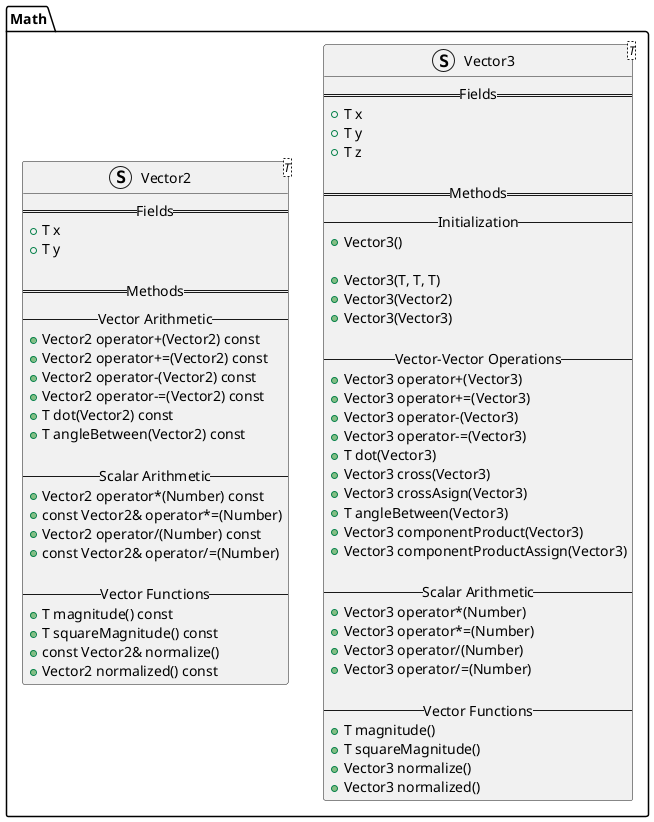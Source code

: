 @startuml "math classes"

set namespaceSeparator ::

struct Math::Vector3<T> {
    ==Fields==
    +T x
    +T y
    +T z

    == Methods ==
    --Initialization--
    +Vector3()

    +Vector3(T, T, T)
    +Vector3(Vector2)
    +Vector3(Vector3)

    --Vector-Vector Operations--
    +Vector3 operator+(Vector3)
    +Vector3 operator+=(Vector3)
    +Vector3 operator-(Vector3)
    +Vector3 operator-=(Vector3)
    +T dot(Vector3)
    +Vector3 cross(Vector3)
    +Vector3 crossAsign(Vector3)
    +T angleBetween(Vector3)
    +Vector3 componentProduct(Vector3)
    +Vector3 componentProductAssign(Vector3)

    --Scalar Arithmetic--
    +Vector3 operator*(Number)
    +Vector3 operator*=(Number)
    +Vector3 operator/(Number)
    +Vector3 operator/=(Number)

    --Vector Functions--
    +T magnitude()
    +T squareMagnitude()
    +Vector3 normalize()
    +Vector3 normalized()
}

struct Math::Vector2<T> {
    ==Fields==
    +T x
    +T y

    == Methods ==
    --Vector Arithmetic--
    +Vector2 operator+(Vector2) const
    +Vector2 operator+=(Vector2) const
    +Vector2 operator-(Vector2) const
    +Vector2 operator-=(Vector2) const
    +T dot(Vector2) const
    +T angleBetween(Vector2) const

    --Scalar Arithmetic--
    +Vector2 operator*(Number) const
    +const Vector2& operator*=(Number)
    +Vector2 operator/(Number) const
    +const Vector2& operator/=(Number)

    --Vector Functions--
    +T magnitude() const
    +T squareMagnitude() const
    +const Vector2& normalize()
    +Vector2 normalized() const
}

@enduml